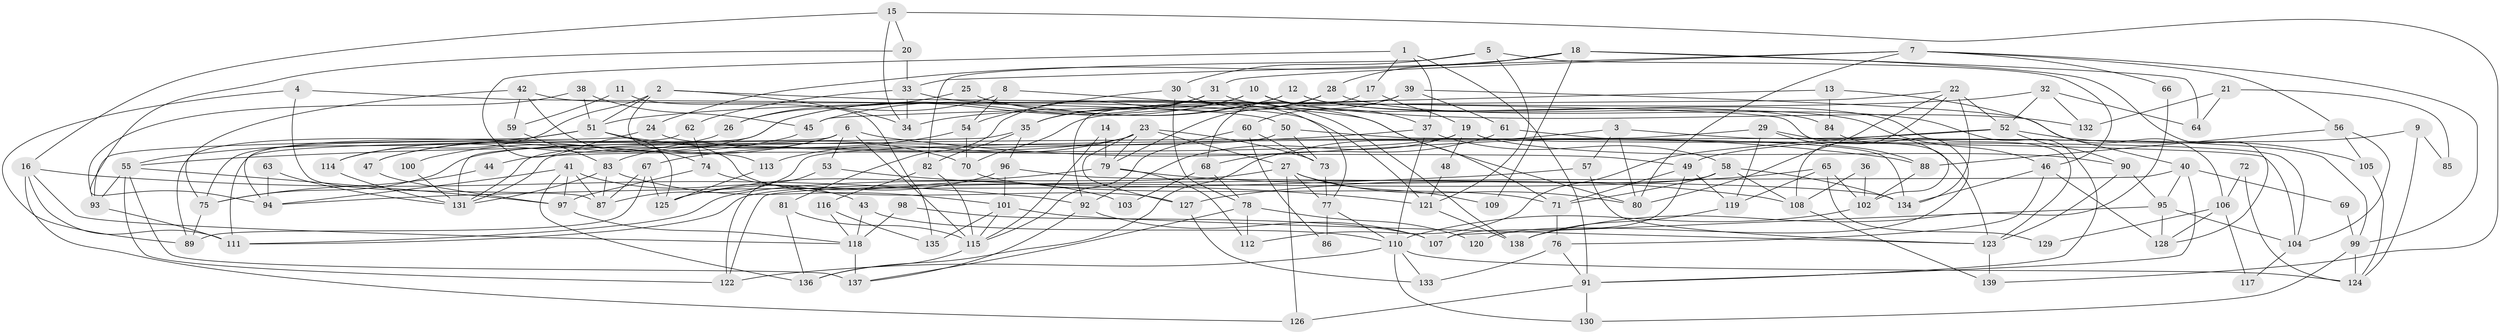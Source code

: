 // coarse degree distribution, {4: 0.13043478260869565, 7: 0.10869565217391304, 5: 0.29347826086956524, 8: 0.08695652173913043, 6: 0.09782608695652174, 3: 0.14130434782608695, 2: 0.10869565217391304, 9: 0.021739130434782608, 10: 0.010869565217391304}
// Generated by graph-tools (version 1.1) at 2025/52/02/27/25 19:52:09]
// undirected, 139 vertices, 278 edges
graph export_dot {
graph [start="1"]
  node [color=gray90,style=filled];
  1;
  2;
  3;
  4;
  5;
  6;
  7;
  8;
  9;
  10;
  11;
  12;
  13;
  14;
  15;
  16;
  17;
  18;
  19;
  20;
  21;
  22;
  23;
  24;
  25;
  26;
  27;
  28;
  29;
  30;
  31;
  32;
  33;
  34;
  35;
  36;
  37;
  38;
  39;
  40;
  41;
  42;
  43;
  44;
  45;
  46;
  47;
  48;
  49;
  50;
  51;
  52;
  53;
  54;
  55;
  56;
  57;
  58;
  59;
  60;
  61;
  62;
  63;
  64;
  65;
  66;
  67;
  68;
  69;
  70;
  71;
  72;
  73;
  74;
  75;
  76;
  77;
  78;
  79;
  80;
  81;
  82;
  83;
  84;
  85;
  86;
  87;
  88;
  89;
  90;
  91;
  92;
  93;
  94;
  95;
  96;
  97;
  98;
  99;
  100;
  101;
  102;
  103;
  104;
  105;
  106;
  107;
  108;
  109;
  110;
  111;
  112;
  113;
  114;
  115;
  116;
  117;
  118;
  119;
  120;
  121;
  122;
  123;
  124;
  125;
  126;
  127;
  128;
  129;
  130;
  131;
  132;
  133;
  134;
  135;
  136;
  137;
  138;
  139;
  1 -- 91;
  1 -- 37;
  1 -- 17;
  1 -- 125;
  2 -- 34;
  2 -- 51;
  2 -- 102;
  2 -- 113;
  2 -- 114;
  3 -- 99;
  3 -- 80;
  3 -- 57;
  3 -- 136;
  4 -- 50;
  4 -- 87;
  4 -- 89;
  5 -- 30;
  5 -- 46;
  5 -- 82;
  5 -- 121;
  6 -- 88;
  6 -- 83;
  6 -- 53;
  6 -- 100;
  6 -- 111;
  6 -- 115;
  7 -- 33;
  7 -- 80;
  7 -- 31;
  7 -- 56;
  7 -- 66;
  7 -- 99;
  8 -- 80;
  8 -- 54;
  8 -- 26;
  9 -- 49;
  9 -- 124;
  9 -- 85;
  10 -- 37;
  10 -- 81;
  10 -- 75;
  10 -- 132;
  11 -- 59;
  11 -- 135;
  12 -- 45;
  12 -- 123;
  12 -- 34;
  12 -- 46;
  13 -- 40;
  13 -- 45;
  13 -- 84;
  14 -- 115;
  14 -- 79;
  15 -- 139;
  15 -- 16;
  15 -- 20;
  15 -- 34;
  16 -- 126;
  16 -- 111;
  16 -- 92;
  16 -- 118;
  17 -- 19;
  17 -- 68;
  18 -- 24;
  18 -- 28;
  18 -- 64;
  18 -- 109;
  18 -- 128;
  19 -- 104;
  19 -- 92;
  19 -- 44;
  19 -- 48;
  19 -- 90;
  20 -- 94;
  20 -- 33;
  21 -- 132;
  21 -- 64;
  21 -- 85;
  22 -- 52;
  22 -- 108;
  22 -- 70;
  22 -- 80;
  22 -- 134;
  23 -- 113;
  23 -- 75;
  23 -- 27;
  23 -- 73;
  23 -- 79;
  23 -- 127;
  24 -- 49;
  24 -- 93;
  25 -- 138;
  25 -- 26;
  26 -- 114;
  27 -- 77;
  27 -- 80;
  27 -- 109;
  27 -- 111;
  27 -- 126;
  28 -- 35;
  28 -- 91;
  28 -- 79;
  29 -- 123;
  29 -- 119;
  29 -- 88;
  29 -- 131;
  30 -- 54;
  30 -- 78;
  30 -- 71;
  31 -- 35;
  31 -- 47;
  31 -- 84;
  32 -- 52;
  32 -- 51;
  32 -- 64;
  32 -- 132;
  33 -- 34;
  33 -- 62;
  33 -- 77;
  35 -- 96;
  35 -- 82;
  35 -- 131;
  36 -- 108;
  36 -- 102;
  37 -- 58;
  37 -- 55;
  37 -- 110;
  38 -- 51;
  38 -- 93;
  38 -- 45;
  39 -- 60;
  39 -- 61;
  39 -- 92;
  39 -- 106;
  40 -- 91;
  40 -- 122;
  40 -- 69;
  40 -- 95;
  41 -- 94;
  41 -- 43;
  41 -- 87;
  41 -- 97;
  41 -- 136;
  42 -- 75;
  42 -- 121;
  42 -- 59;
  42 -- 74;
  43 -- 110;
  43 -- 118;
  44 -- 75;
  45 -- 47;
  46 -- 134;
  46 -- 76;
  46 -- 128;
  47 -- 97;
  48 -- 121;
  49 -- 107;
  49 -- 71;
  49 -- 119;
  50 -- 104;
  50 -- 131;
  50 -- 73;
  51 -- 55;
  51 -- 127;
  51 -- 70;
  51 -- 94;
  52 -- 87;
  52 -- 90;
  52 -- 105;
  52 -- 112;
  53 -- 122;
  53 -- 121;
  54 -- 70;
  54 -- 67;
  55 -- 137;
  55 -- 97;
  55 -- 93;
  55 -- 122;
  56 -- 88;
  56 -- 104;
  56 -- 105;
  57 -- 123;
  57 -- 94;
  58 -- 71;
  58 -- 111;
  58 -- 108;
  58 -- 134;
  59 -- 83;
  60 -- 73;
  60 -- 115;
  60 -- 86;
  61 -- 68;
  61 -- 134;
  62 -- 89;
  62 -- 74;
  63 -- 131;
  63 -- 94;
  65 -- 102;
  65 -- 127;
  65 -- 119;
  65 -- 129;
  66 -- 138;
  67 -- 87;
  67 -- 125;
  67 -- 89;
  68 -- 78;
  68 -- 103;
  69 -- 99;
  70 -- 71;
  71 -- 76;
  72 -- 106;
  72 -- 124;
  73 -- 77;
  74 -- 97;
  74 -- 103;
  75 -- 89;
  76 -- 91;
  76 -- 133;
  77 -- 86;
  77 -- 110;
  78 -- 137;
  78 -- 112;
  78 -- 120;
  79 -- 108;
  79 -- 112;
  79 -- 125;
  81 -- 136;
  81 -- 115;
  82 -- 115;
  82 -- 116;
  83 -- 101;
  83 -- 131;
  83 -- 87;
  84 -- 120;
  88 -- 102;
  90 -- 95;
  90 -- 123;
  91 -- 130;
  91 -- 126;
  92 -- 107;
  92 -- 137;
  93 -- 111;
  95 -- 128;
  95 -- 104;
  95 -- 107;
  96 -- 134;
  96 -- 125;
  96 -- 101;
  97 -- 118;
  98 -- 118;
  98 -- 107;
  99 -- 124;
  99 -- 130;
  100 -- 131;
  101 -- 115;
  101 -- 123;
  101 -- 135;
  102 -- 110;
  104 -- 117;
  105 -- 124;
  106 -- 128;
  106 -- 117;
  106 -- 129;
  108 -- 139;
  110 -- 122;
  110 -- 124;
  110 -- 130;
  110 -- 133;
  113 -- 125;
  114 -- 131;
  115 -- 136;
  116 -- 118;
  116 -- 135;
  118 -- 137;
  119 -- 138;
  121 -- 138;
  123 -- 139;
  127 -- 133;
}
